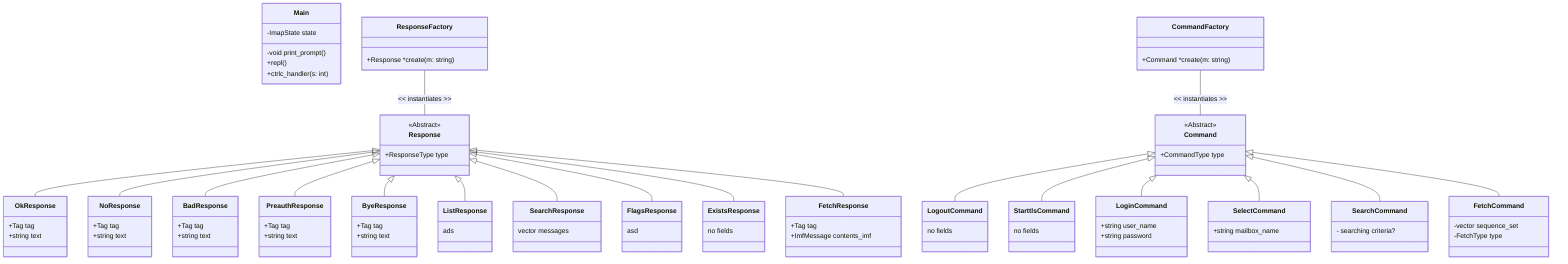 %%{init: { "class": { "height": 300, "width": 300 } } }%%
classDiagram
  class Main {
    -void print_prompt()
    -ImapState state
    +repl()
    +ctrlc_handler(s: int)
  }

  class ResponseFactory {
    +Response *create(m: string)
  }

  class CommandFactory {
    +Command *create(m: string)
  }

  %%%%%%%%%%%%%%%%%%%%%%%%%%%%%%%%
  %% COMMANDS (by state of communication in which are expected by server)
  %%%%%%%%%%%%%%%%%%%%%%%%%%%%%%%%

  class Command {
    +CommandType type
  }

  %% Any state

  class LogoutCommand {
    no fields
  }

  %% NAUTHD

  class StarttlsCommand {
    no fields
  }

  class LoginCommand {
    +string user_name
    +string password
  }

  %% AUTHD

  class SelectCommand {
    +string mailbox_name
  }

  %% SELECTED

  class SearchCommand {
    - searching criteria?
  }

  class FetchCommand {
    -vector<int> sequence_set
    -FetchType type
  }

  %%%%%%%%%%%%%%%%%%%%%%%%%%%%%%%%
  %% RESPONSES
  %%%%%%%%%%%%%%%%%%%%%%%%%%%%%%%%

  class Response {
    +ResponseType type
  }

  class OkResponse {
    +Tag tag
    +string text
  }

  class NoResponse {
    +Tag tag
    +string text
  }

  class BadResponse {
    +Tag tag
    +string text
  }

  class PreauthResponse {
    +Tag tag
    +string text
  }

  class ByeResponse {
    +Tag tag
    +string text
  }

  class ListResponse {
    ads
  }

  class SearchResponse {
    vector<int> messages
  }

  class FlagsResponse {
    asd
  }

  class ExistsResponse {
    no fields
  }

  class FetchResponse {
    +Tag tag
    +ImfMessage contents_imf
  }

  <<Abstract>> Command
  CommandFactory -- Command : << instantiates >>
  Command <|-- LogoutCommand
  Command <|-- StarttlsCommand
  Command <|-- LoginCommand
  Command <|-- SelectCommand
  Command <|-- SearchCommand
  Command <|-- FetchCommand

  <<Abstract>> Response
  ResponseFactory -- Response : << instantiates >>
  Response <|-- OkResponse
  Response <|-- NoResponse
  Response <|-- BadResponse
  Response <|-- PreauthResponse
  Response <|-- ByeResponse
  Response <|-- ListResponse
  Response <|-- SearchResponse
  Response <|-- FlagsResponse
  Response <|-- ExistsResponse
  Response <|-- FetchResponse